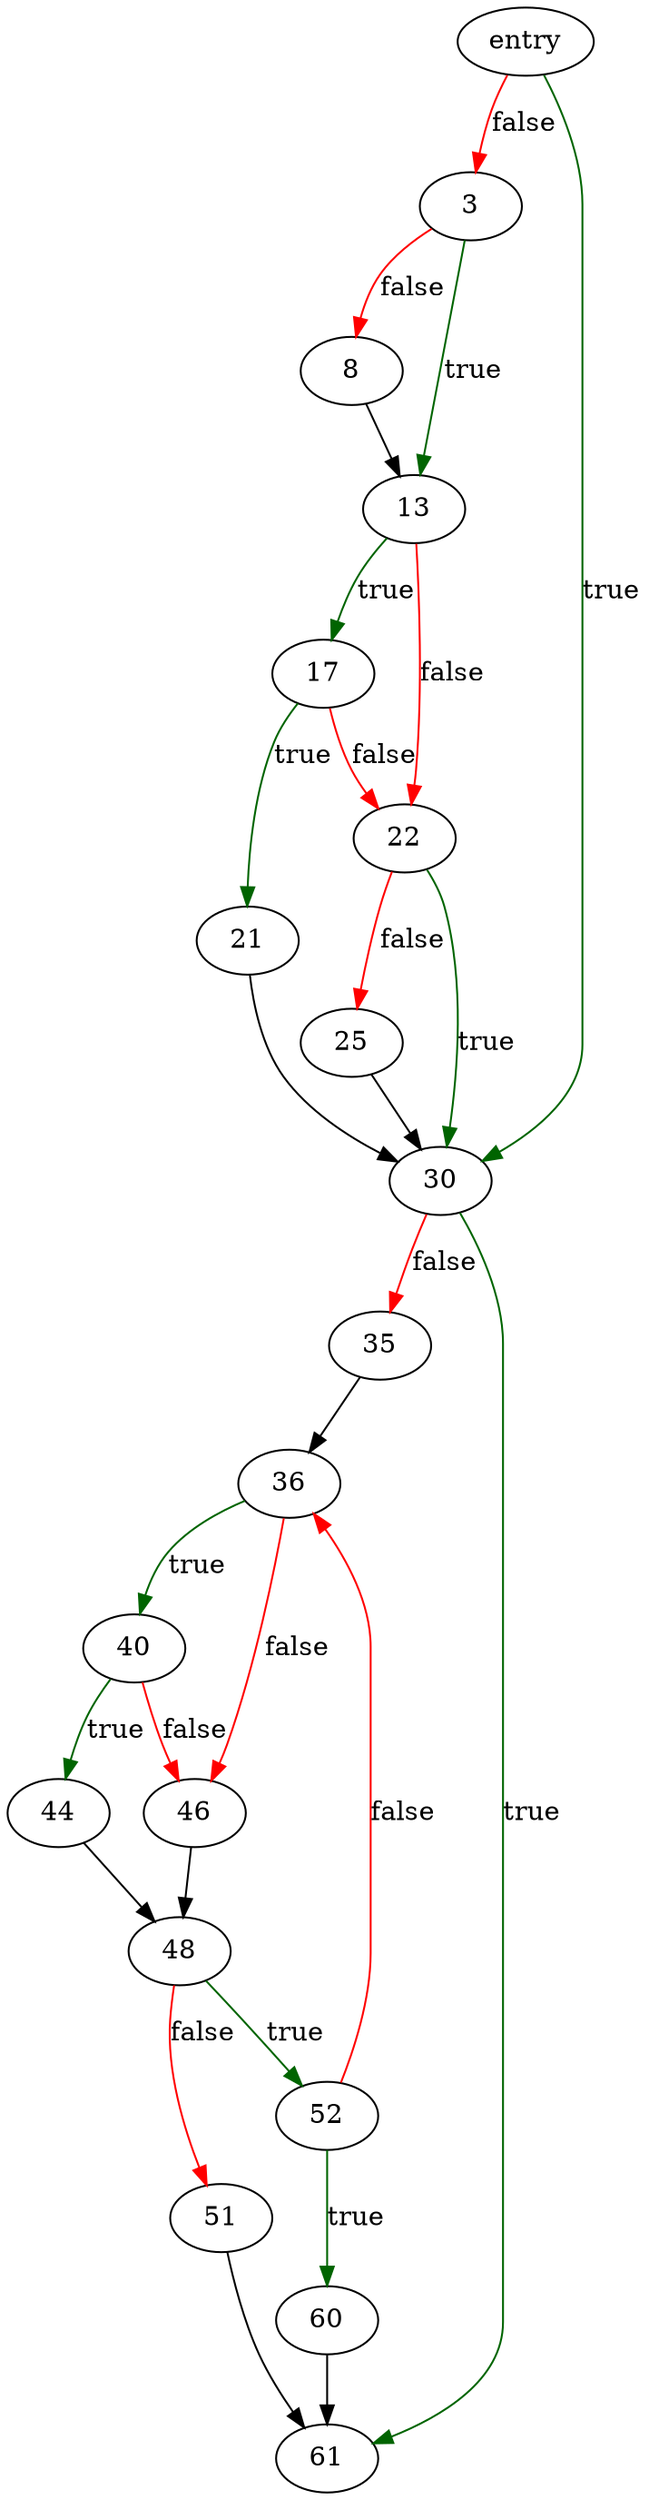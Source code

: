 digraph "next_file" {
	// Node definitions.
	1 [label=entry];
	3;
	8;
	13;
	17;
	21;
	22;
	25;
	30;
	35;
	36;
	40;
	44;
	46;
	48;
	51;
	52;
	60;
	61;

	// Edge definitions.
	1 -> 3 [
		color=red
		label=false
	];
	1 -> 30 [
		color=darkgreen
		label=true
	];
	3 -> 8 [
		color=red
		label=false
	];
	3 -> 13 [
		color=darkgreen
		label=true
	];
	8 -> 13;
	13 -> 17 [
		color=darkgreen
		label=true
	];
	13 -> 22 [
		color=red
		label=false
	];
	17 -> 21 [
		color=darkgreen
		label=true
	];
	17 -> 22 [
		color=red
		label=false
	];
	21 -> 30;
	22 -> 25 [
		color=red
		label=false
	];
	22 -> 30 [
		color=darkgreen
		label=true
	];
	25 -> 30;
	30 -> 35 [
		color=red
		label=false
	];
	30 -> 61 [
		color=darkgreen
		label=true
	];
	35 -> 36;
	36 -> 40 [
		color=darkgreen
		label=true
	];
	36 -> 46 [
		color=red
		label=false
	];
	40 -> 44 [
		color=darkgreen
		label=true
	];
	40 -> 46 [
		color=red
		label=false
	];
	44 -> 48;
	46 -> 48;
	48 -> 51 [
		color=red
		label=false
	];
	48 -> 52 [
		color=darkgreen
		label=true
	];
	51 -> 61;
	52 -> 36 [
		color=red
		label=false
	];
	52 -> 60 [
		color=darkgreen
		label=true
	];
	60 -> 61;
}